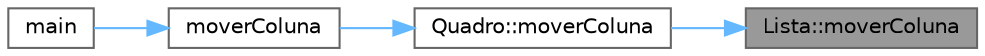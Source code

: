 digraph "Lista::moverColuna"
{
 // INTERACTIVE_SVG=YES
 // LATEX_PDF_SIZE
  bgcolor="transparent";
  edge [fontname=Helvetica,fontsize=10,labelfontname=Helvetica,labelfontsize=10];
  node [fontname=Helvetica,fontsize=10,shape=box,height=0.2,width=0.4];
  rankdir="RL";
  Node1 [id="Node000001",label="Lista::moverColuna",height=0.2,width=0.4,color="gray40", fillcolor="grey60", style="filled", fontcolor="black",tooltip="Move uma coluna da lista de uma posição para outra."];
  Node1 -> Node2 [id="edge4_Node000001_Node000002",dir="back",color="steelblue1",style="solid",tooltip=" "];
  Node2 [id="Node000002",label="Quadro::moverColuna",height=0.2,width=0.4,color="grey40", fillcolor="white", style="filled",URL="$d1/d13/class_quadro.html#ab9b6209542640bb5a3e0fb84cf62d6eb",tooltip="Move uma coluna do quadro para uma nova posição."];
  Node2 -> Node3 [id="edge5_Node000002_Node000003",dir="back",color="steelblue1",style="solid",tooltip=" "];
  Node3 [id="Node000003",label="moverColuna",height=0.2,width=0.4,color="grey40", fillcolor="white", style="filled",URL="$df/d0a/main_8cpp.html#a23877ef139dcc4300c8f74067c517d27",tooltip="Move uma coluna de uma posição para outra no quadro KanBan."];
  Node3 -> Node4 [id="edge6_Node000003_Node000004",dir="back",color="steelblue1",style="solid",tooltip=" "];
  Node4 [id="Node000004",label="main",height=0.2,width=0.4,color="grey40", fillcolor="white", style="filled",URL="$df/d0a/main_8cpp.html#ae66f6b31b5ad750f1fe042a706a4e3d4",tooltip=" "];
}
